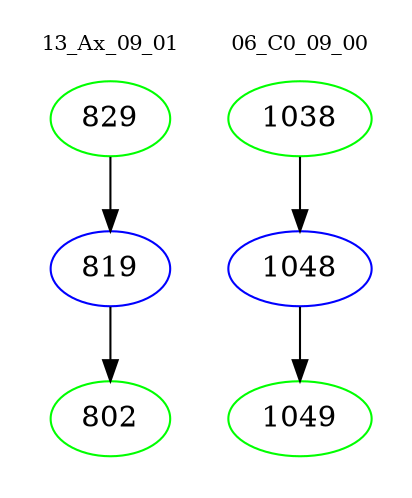 digraph{
subgraph cluster_0 {
color = white
label = "13_Ax_09_01";
fontsize=10;
T0_829 [label="829", color="green"]
T0_829 -> T0_819 [color="black"]
T0_819 [label="819", color="blue"]
T0_819 -> T0_802 [color="black"]
T0_802 [label="802", color="green"]
}
subgraph cluster_1 {
color = white
label = "06_C0_09_00";
fontsize=10;
T1_1038 [label="1038", color="green"]
T1_1038 -> T1_1048 [color="black"]
T1_1048 [label="1048", color="blue"]
T1_1048 -> T1_1049 [color="black"]
T1_1049 [label="1049", color="green"]
}
}
